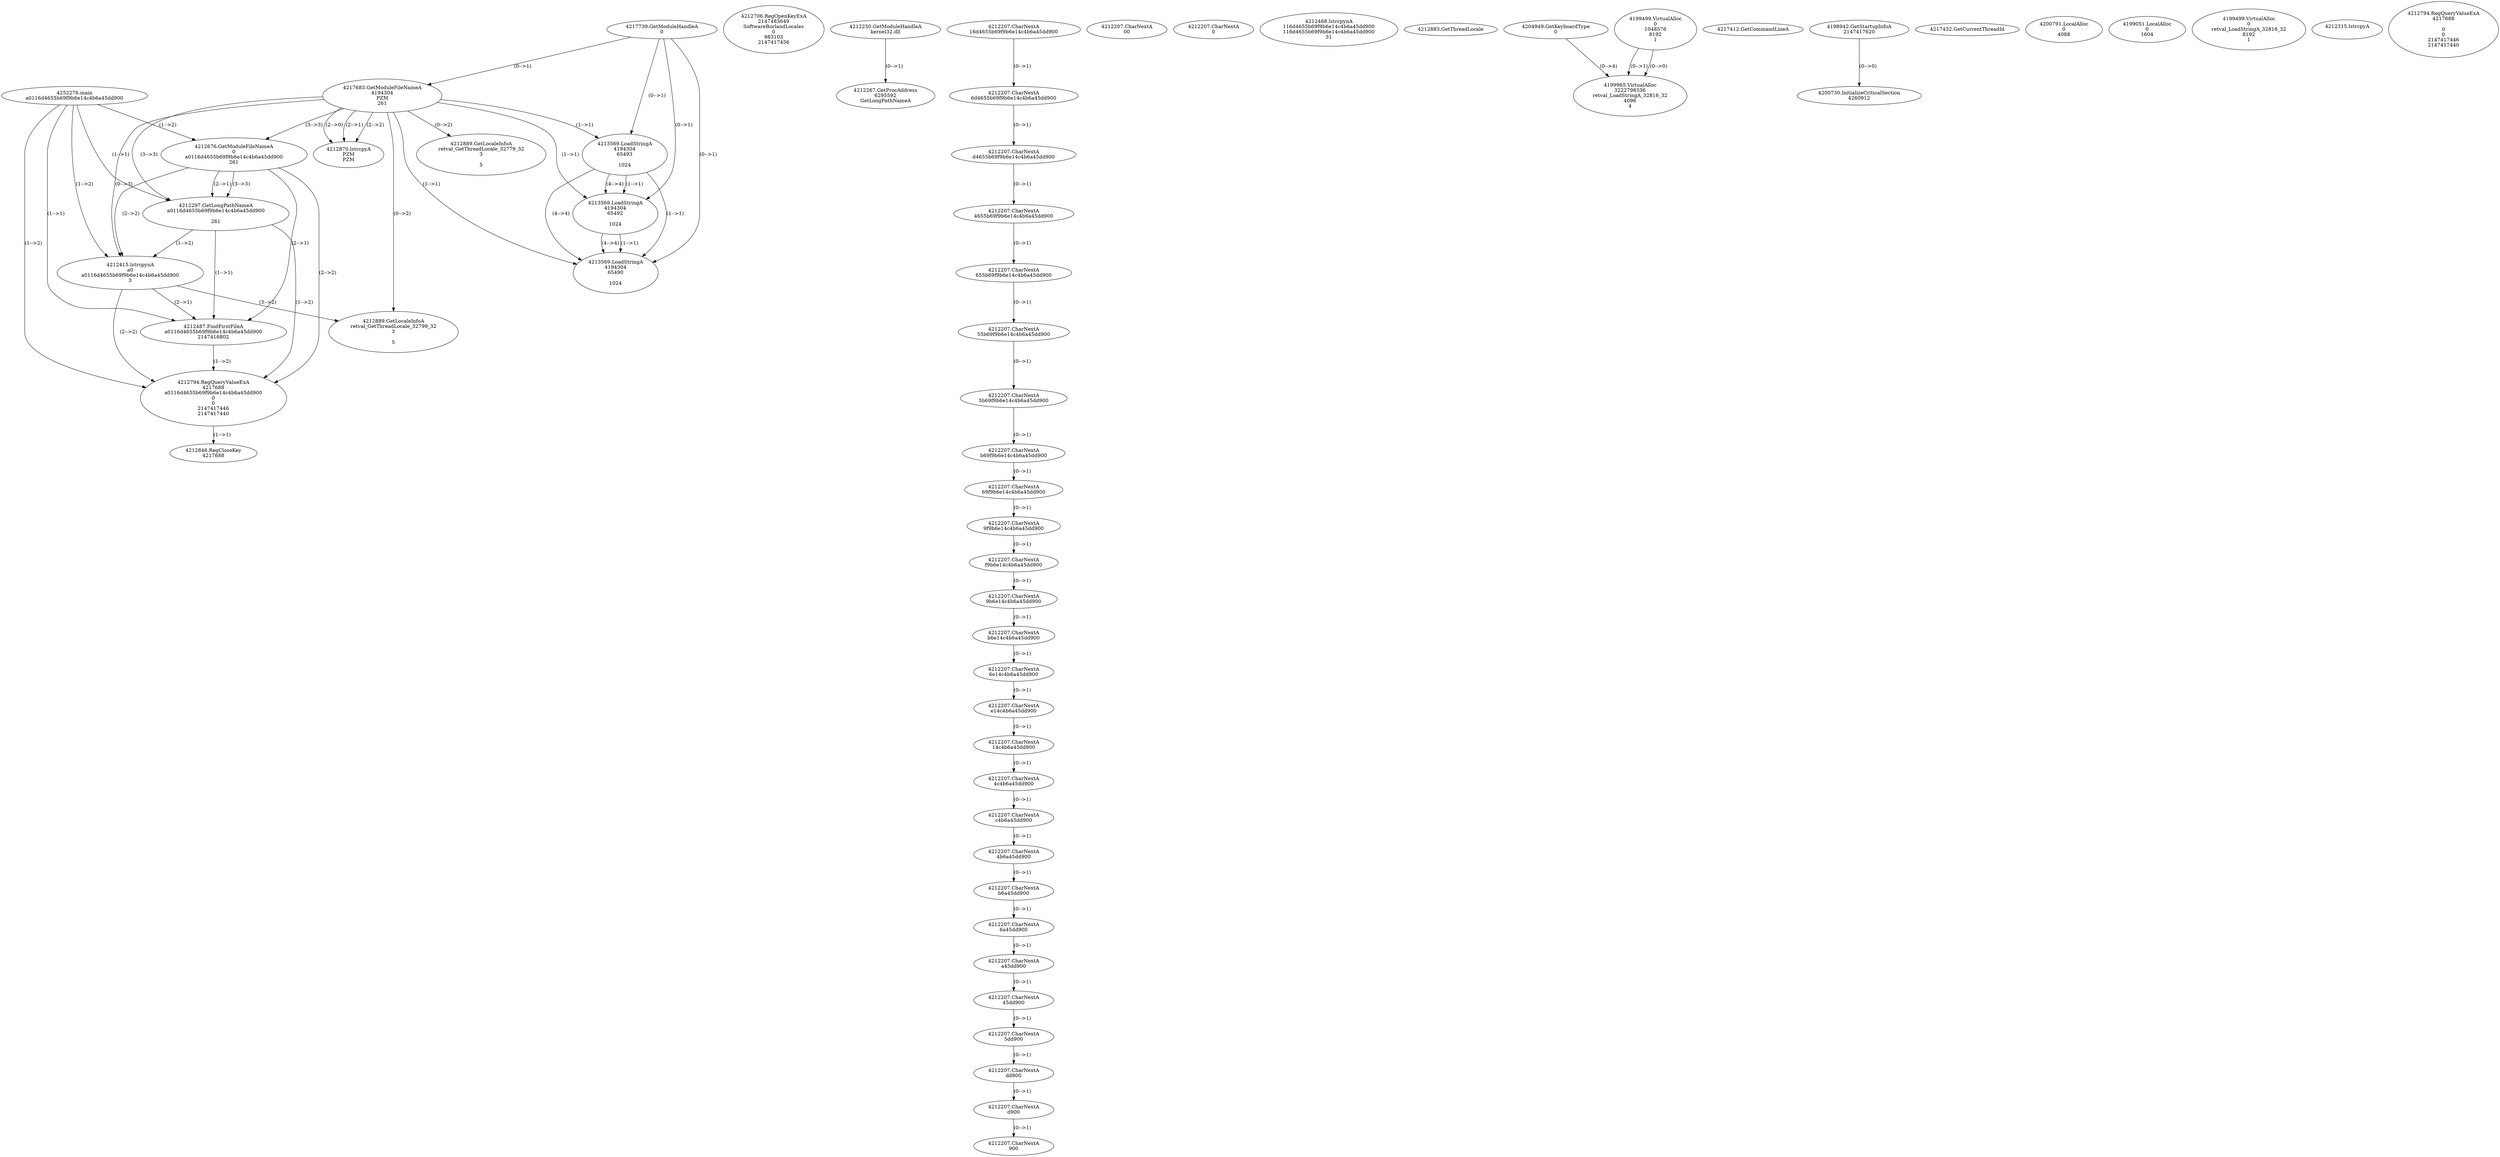 // Global SCDG with merge call
digraph {
	0 [label="4252276.main
a0116d4655b69f9b6e14c4b6a45dd900"]
	1 [label="4217739.GetModuleHandleA
0"]
	2 [label="4217683.GetModuleFileNameA
4194304
PZM
261"]
	1 -> 2 [label="(0-->1)"]
	3 [label="4212676.GetModuleFileNameA
0
a0116d4655b69f9b6e14c4b6a45dd900
261"]
	0 -> 3 [label="(1-->2)"]
	2 -> 3 [label="(3-->3)"]
	4 [label="4212706.RegOpenKeyExA
2147483649
Software\Borland\Locales
0
983103
2147417456"]
	5 [label="4212250.GetModuleHandleA
kernel32.dll"]
	6 [label="4212267.GetProcAddress
6295592
GetLongPathNameA"]
	5 -> 6 [label="(0-->1)"]
	7 [label="4212297.GetLongPathNameA
a0116d4655b69f9b6e14c4b6a45dd900

261"]
	0 -> 7 [label="(1-->1)"]
	3 -> 7 [label="(2-->1)"]
	2 -> 7 [label="(3-->3)"]
	3 -> 7 [label="(3-->3)"]
	8 [label="4212415.lstrcpynA
a0
a0116d4655b69f9b6e14c4b6a45dd900
3"]
	0 -> 8 [label="(1-->2)"]
	3 -> 8 [label="(2-->2)"]
	7 -> 8 [label="(1-->2)"]
	2 -> 8 [label="(0-->3)"]
	9 [label="4212207.CharNextA
16d4655b69f9b6e14c4b6a45dd900"]
	10 [label="4212207.CharNextA
6d4655b69f9b6e14c4b6a45dd900"]
	9 -> 10 [label="(0-->1)"]
	11 [label="4212207.CharNextA
d4655b69f9b6e14c4b6a45dd900"]
	10 -> 11 [label="(0-->1)"]
	12 [label="4212207.CharNextA
4655b69f9b6e14c4b6a45dd900"]
	11 -> 12 [label="(0-->1)"]
	13 [label="4212207.CharNextA
655b69f9b6e14c4b6a45dd900"]
	12 -> 13 [label="(0-->1)"]
	14 [label="4212207.CharNextA
55b69f9b6e14c4b6a45dd900"]
	13 -> 14 [label="(0-->1)"]
	15 [label="4212207.CharNextA
5b69f9b6e14c4b6a45dd900"]
	14 -> 15 [label="(0-->1)"]
	16 [label="4212207.CharNextA
b69f9b6e14c4b6a45dd900"]
	15 -> 16 [label="(0-->1)"]
	17 [label="4212207.CharNextA
69f9b6e14c4b6a45dd900"]
	16 -> 17 [label="(0-->1)"]
	18 [label="4212207.CharNextA
9f9b6e14c4b6a45dd900"]
	17 -> 18 [label="(0-->1)"]
	19 [label="4212207.CharNextA
f9b6e14c4b6a45dd900"]
	18 -> 19 [label="(0-->1)"]
	20 [label="4212207.CharNextA
9b6e14c4b6a45dd900"]
	19 -> 20 [label="(0-->1)"]
	21 [label="4212207.CharNextA
b6e14c4b6a45dd900"]
	20 -> 21 [label="(0-->1)"]
	22 [label="4212207.CharNextA
6e14c4b6a45dd900"]
	21 -> 22 [label="(0-->1)"]
	23 [label="4212207.CharNextA
e14c4b6a45dd900"]
	22 -> 23 [label="(0-->1)"]
	24 [label="4212207.CharNextA
14c4b6a45dd900"]
	23 -> 24 [label="(0-->1)"]
	25 [label="4212207.CharNextA
4c4b6a45dd900"]
	24 -> 25 [label="(0-->1)"]
	26 [label="4212207.CharNextA
c4b6a45dd900"]
	25 -> 26 [label="(0-->1)"]
	27 [label="4212207.CharNextA
4b6a45dd900"]
	26 -> 27 [label="(0-->1)"]
	28 [label="4212207.CharNextA
b6a45dd900"]
	27 -> 28 [label="(0-->1)"]
	29 [label="4212207.CharNextA
6a45dd900"]
	28 -> 29 [label="(0-->1)"]
	30 [label="4212207.CharNextA
a45dd900"]
	29 -> 30 [label="(0-->1)"]
	31 [label="4212207.CharNextA
45dd900"]
	30 -> 31 [label="(0-->1)"]
	32 [label="4212207.CharNextA
5dd900"]
	31 -> 32 [label="(0-->1)"]
	33 [label="4212207.CharNextA
dd900"]
	32 -> 33 [label="(0-->1)"]
	34 [label="4212207.CharNextA
d900"]
	33 -> 34 [label="(0-->1)"]
	35 [label="4212207.CharNextA
900"]
	34 -> 35 [label="(0-->1)"]
	36 [label="4212207.CharNextA
00"]
	37 [label="4212207.CharNextA
0"]
	38 [label="4212468.lstrcpynA
116d4655b69f9b6e14c4b6a45dd900
116d4655b69f9b6e14c4b6a45dd900
31"]
	39 [label="4212487.FindFirstFileA
a0116d4655b69f9b6e14c4b6a45dd900
2147416802"]
	0 -> 39 [label="(1-->1)"]
	3 -> 39 [label="(2-->1)"]
	7 -> 39 [label="(1-->1)"]
	8 -> 39 [label="(2-->1)"]
	40 [label="4212794.RegQueryValueExA
4217688
a0116d4655b69f9b6e14c4b6a45dd900
0
0
2147417446
2147417440"]
	0 -> 40 [label="(1-->2)"]
	3 -> 40 [label="(2-->2)"]
	7 -> 40 [label="(1-->2)"]
	8 -> 40 [label="(2-->2)"]
	39 -> 40 [label="(1-->2)"]
	41 [label="4212846.RegCloseKey
4217688"]
	40 -> 41 [label="(1-->1)"]
	42 [label="4212870.lstrcpyA
PZM
PZM"]
	2 -> 42 [label="(2-->1)"]
	2 -> 42 [label="(2-->2)"]
	2 -> 42 [label="(2-->0)"]
	43 [label="4212883.GetThreadLocale
"]
	44 [label="4212889.GetLocaleInfoA
retval_GetThreadLocale_32799_32
3

5"]
	2 -> 44 [label="(0-->2)"]
	8 -> 44 [label="(3-->2)"]
	45 [label="4204949.GetKeyboardType
0"]
	46 [label="4217412.GetCommandLineA
"]
	47 [label="4198942.GetStartupInfoA
2147417620"]
	48 [label="4217432.GetCurrentThreadId
"]
	49 [label="4213569.LoadStringA
4194304
65493

1024"]
	1 -> 49 [label="(0-->1)"]
	2 -> 49 [label="(1-->1)"]
	50 [label="4213569.LoadStringA
4194304
65492

1024"]
	1 -> 50 [label="(0-->1)"]
	2 -> 50 [label="(1-->1)"]
	49 -> 50 [label="(1-->1)"]
	49 -> 50 [label="(4-->4)"]
	51 [label="4213569.LoadStringA
4194304
65490

1024"]
	1 -> 51 [label="(0-->1)"]
	2 -> 51 [label="(1-->1)"]
	49 -> 51 [label="(1-->1)"]
	50 -> 51 [label="(1-->1)"]
	49 -> 51 [label="(4-->4)"]
	50 -> 51 [label="(4-->4)"]
	52 [label="4200730.InitializeCriticalSection
4260912"]
	47 -> 52 [label="(0-->0)"]
	53 [label="4200791.LocalAlloc
0
4088"]
	54 [label="4199499.VirtualAlloc
0
1048576
8192
1"]
	55 [label="4199051.LocalAlloc
0
1604"]
	56 [label="4199965.VirtualAlloc
3222798336
retval_LoadStringA_32816_32
4096
4"]
	54 -> 56 [label="(0-->1)"]
	45 -> 56 [label="(0-->4)"]
	54 -> 56 [label="(0-->0)"]
	57 [label="4199499.VirtualAlloc
0
retval_LoadStringA_32816_32
8192
1"]
	58 [label="4212315.lstrcpyA

"]
	59 [label="4212794.RegQueryValueExA
4217688

0
0
2147417446
2147417440"]
	60 [label="4212889.GetLocaleInfoA
retval_GetThreadLocale_32779_32
3

5"]
	2 -> 60 [label="(0-->2)"]
}
